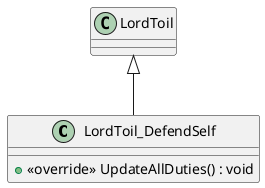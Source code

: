 @startuml
class LordToil_DefendSelf {
    + <<override>> UpdateAllDuties() : void
}
LordToil <|-- LordToil_DefendSelf
@enduml
